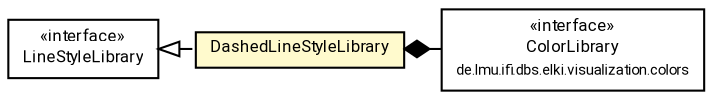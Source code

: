 #!/usr/local/bin/dot
#
# Class diagram 
# Generated by UMLGraph version R5_7_2-60-g0e99a6 (http://www.spinellis.gr/umlgraph/)
#

digraph G {
	graph [fontnames="svg"]
	edge [fontname="Roboto",fontsize=7,labelfontname="Roboto",labelfontsize=7,color="black"];
	node [fontname="Roboto",fontcolor="black",fontsize=8,shape=plaintext,margin=0,width=0,height=0];
	nodesep=0.15;
	ranksep=0.25;
	rankdir=LR;
	// de.lmu.ifi.dbs.elki.visualization.colors.ColorLibrary
	c3107401 [label=<<table title="de.lmu.ifi.dbs.elki.visualization.colors.ColorLibrary" border="0" cellborder="1" cellspacing="0" cellpadding="2" href="../../colors/ColorLibrary.html" target="_parent">
		<tr><td><table border="0" cellspacing="0" cellpadding="1">
		<tr><td align="center" balign="center"> &#171;interface&#187; </td></tr>
		<tr><td align="center" balign="center"> <font face="Roboto">ColorLibrary</font> </td></tr>
		<tr><td align="center" balign="center"> <font face="Roboto" point-size="7.0">de.lmu.ifi.dbs.elki.visualization.colors</font> </td></tr>
		</table></td></tr>
		</table>>, URL="../../colors/ColorLibrary.html"];
	// de.lmu.ifi.dbs.elki.visualization.style.lines.LineStyleLibrary
	c3107414 [label=<<table title="de.lmu.ifi.dbs.elki.visualization.style.lines.LineStyleLibrary" border="0" cellborder="1" cellspacing="0" cellpadding="2" href="LineStyleLibrary.html" target="_parent">
		<tr><td><table border="0" cellspacing="0" cellpadding="1">
		<tr><td align="center" balign="center"> &#171;interface&#187; </td></tr>
		<tr><td align="center" balign="center"> <font face="Roboto">LineStyleLibrary</font> </td></tr>
		</table></td></tr>
		</table>>, URL="LineStyleLibrary.html"];
	// de.lmu.ifi.dbs.elki.visualization.style.lines.DashedLineStyleLibrary
	c3107415 [label=<<table title="de.lmu.ifi.dbs.elki.visualization.style.lines.DashedLineStyleLibrary" border="0" cellborder="1" cellspacing="0" cellpadding="2" bgcolor="lemonChiffon" href="DashedLineStyleLibrary.html" target="_parent">
		<tr><td><table border="0" cellspacing="0" cellpadding="1">
		<tr><td align="center" balign="center"> <font face="Roboto">DashedLineStyleLibrary</font> </td></tr>
		</table></td></tr>
		</table>>, URL="DashedLineStyleLibrary.html"];
	// de.lmu.ifi.dbs.elki.visualization.style.lines.DashedLineStyleLibrary implements de.lmu.ifi.dbs.elki.visualization.style.lines.LineStyleLibrary
	c3107414 -> c3107415 [arrowtail=empty,style=dashed,dir=back,weight=9];
	// de.lmu.ifi.dbs.elki.visualization.style.lines.DashedLineStyleLibrary composed de.lmu.ifi.dbs.elki.visualization.colors.ColorLibrary
	c3107415 -> c3107401 [arrowhead=none,arrowtail=diamond,dir=back,weight=6];
}

